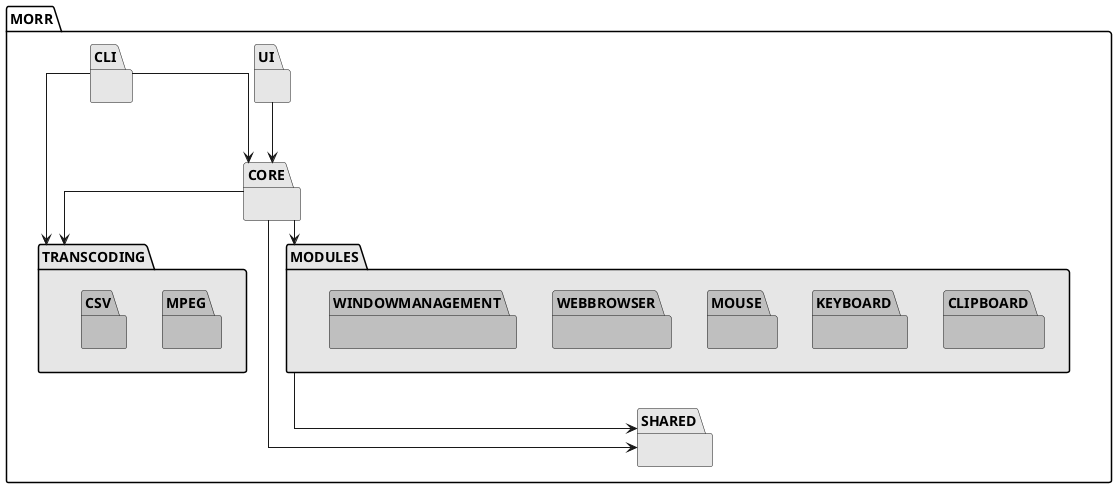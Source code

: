 @startuml packages
skinparam monochrome true
skinparam linetype ortho

package "MORR" {
    package "CORE" #E6E6E6 {

    }

    package "TRANSCODING" #E6E6E6 {
        package "MPEG" #BFBFBF {

        }

        package "CSV" #BFBFBF {

        } 
    }

    package "UI" #E6E6E6 {

    }

    package "CLI" #E6E6E6 {

    }

    package "MODULES" #E6E6E6 {
        package "CLIPBOARD" #BFBFBF {

        }

        package "KEYBOARD" #BFBFBF {

        }

        package "MOUSE" #BFBFBF {

        }

        package "WEBBROWSER" #BFBFBF {

        }

        package "WINDOWMANAGEMENT" #BFBFBF {

        }
    }
    

    package "SHARED" #E6E6E6 {

    }

    CLI --> CORE
    UI --> CORE
    CORE --> SHARED
    CORE --> TRANSCODING
    CORE --> MODULES
    CLI --> TRANSCODING
    MODULES --> SHARED
}
@enduml

